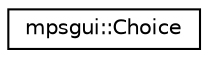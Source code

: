 digraph G
{
  edge [fontname="Helvetica",fontsize="10",labelfontname="Helvetica",labelfontsize="10"];
  node [fontname="Helvetica",fontsize="10",shape=record];
  rankdir=LR;
  Node1 [label="mpsgui::Choice",height=0.2,width=0.4,color="black", fillcolor="white", style="filled",URL="$structmpsgui_1_1_choice.html"];
}
